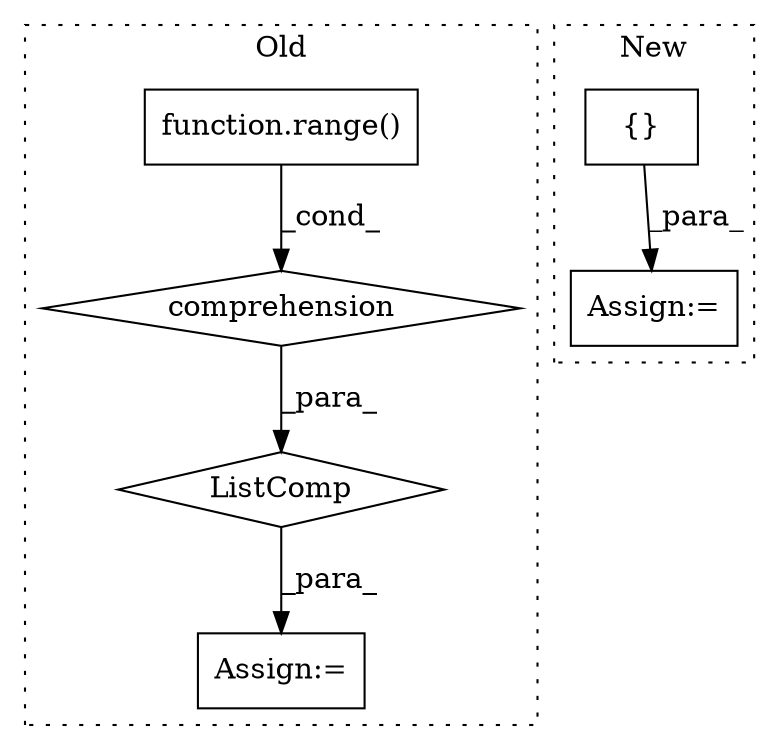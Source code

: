digraph G {
subgraph cluster0 {
1 [label="ListComp" a="106" s="412" l="40" shape="diamond"];
3 [label="comprehension" a="45" s="415" l="3" shape="diamond"];
5 [label="Assign:=" a="68" s="409" l="3" shape="box"];
6 [label="function.range()" a="75" s="428,450" l="6,1" shape="box"];
label = "Old";
style="dotted";
}
subgraph cluster1 {
2 [label="{}" a="59" s="304,319" l="1,0" shape="box"];
4 [label="Assign:=" a="68" s="340" l="3" shape="box"];
label = "New";
style="dotted";
}
1 -> 5 [label="_para_"];
2 -> 4 [label="_para_"];
3 -> 1 [label="_para_"];
6 -> 3 [label="_cond_"];
}